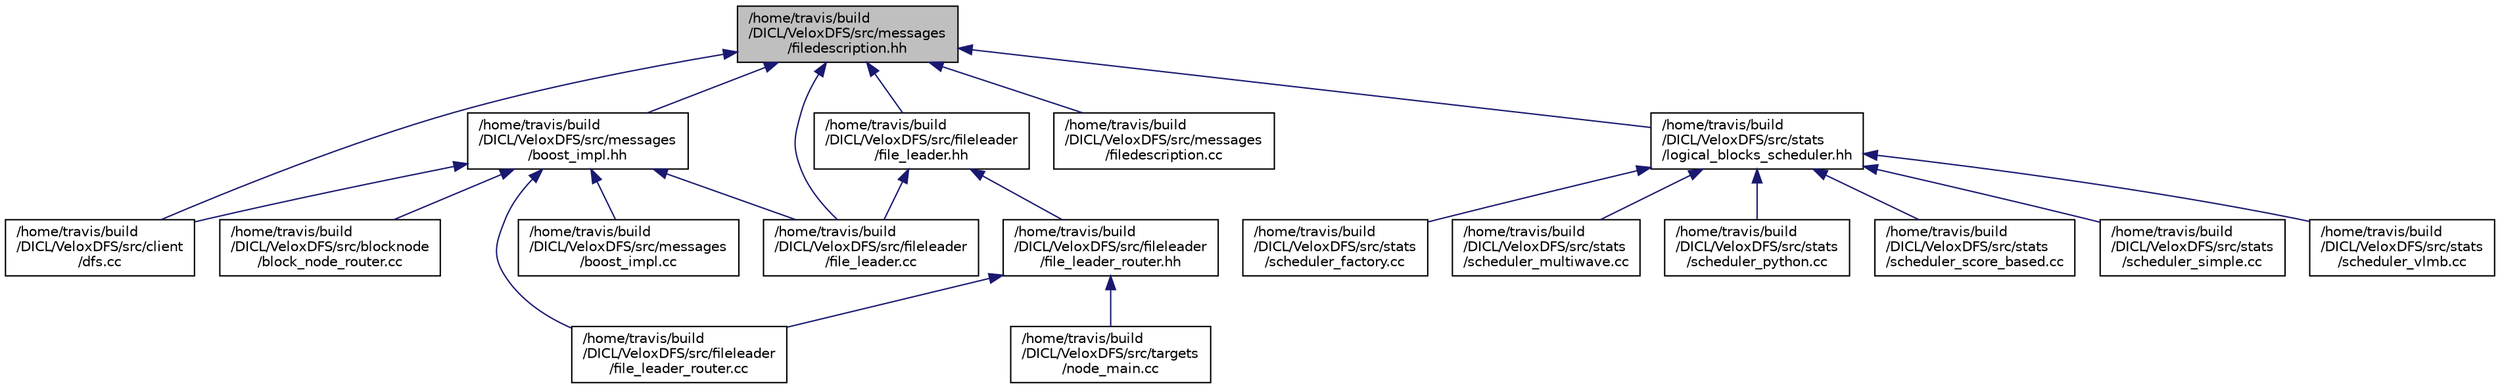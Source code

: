 digraph "/home/travis/build/DICL/VeloxDFS/src/messages/filedescription.hh"
{
  edge [fontname="Helvetica",fontsize="10",labelfontname="Helvetica",labelfontsize="10"];
  node [fontname="Helvetica",fontsize="10",shape=record];
  Node1 [label="/home/travis/build\l/DICL/VeloxDFS/src/messages\l/filedescription.hh",height=0.2,width=0.4,color="black", fillcolor="grey75", style="filled" fontcolor="black"];
  Node1 -> Node2 [dir="back",color="midnightblue",fontsize="10",style="solid",fontname="Helvetica"];
  Node2 [label="/home/travis/build\l/DICL/VeloxDFS/src/messages\l/boost_impl.hh",height=0.2,width=0.4,color="black", fillcolor="white", style="filled",URL="$boost__impl_8hh.html"];
  Node2 -> Node3 [dir="back",color="midnightblue",fontsize="10",style="solid",fontname="Helvetica"];
  Node3 [label="/home/travis/build\l/DICL/VeloxDFS/src/blocknode\l/block_node_router.cc",height=0.2,width=0.4,color="black", fillcolor="white", style="filled",URL="$block__node__router_8cc.html"];
  Node2 -> Node4 [dir="back",color="midnightblue",fontsize="10",style="solid",fontname="Helvetica"];
  Node4 [label="/home/travis/build\l/DICL/VeloxDFS/src/client\l/dfs.cc",height=0.2,width=0.4,color="black", fillcolor="white", style="filled",URL="$dfs_8cc.html"];
  Node2 -> Node5 [dir="back",color="midnightblue",fontsize="10",style="solid",fontname="Helvetica"];
  Node5 [label="/home/travis/build\l/DICL/VeloxDFS/src/fileleader\l/file_leader.cc",height=0.2,width=0.4,color="black", fillcolor="white", style="filled",URL="$file__leader_8cc.html"];
  Node2 -> Node6 [dir="back",color="midnightblue",fontsize="10",style="solid",fontname="Helvetica"];
  Node6 [label="/home/travis/build\l/DICL/VeloxDFS/src/fileleader\l/file_leader_router.cc",height=0.2,width=0.4,color="black", fillcolor="white", style="filled",URL="$file__leader__router_8cc.html"];
  Node2 -> Node7 [dir="back",color="midnightblue",fontsize="10",style="solid",fontname="Helvetica"];
  Node7 [label="/home/travis/build\l/DICL/VeloxDFS/src/messages\l/boost_impl.cc",height=0.2,width=0.4,color="black", fillcolor="white", style="filled",URL="$boost__impl_8cc.html"];
  Node1 -> Node4 [dir="back",color="midnightblue",fontsize="10",style="solid",fontname="Helvetica"];
  Node1 -> Node8 [dir="back",color="midnightblue",fontsize="10",style="solid",fontname="Helvetica"];
  Node8 [label="/home/travis/build\l/DICL/VeloxDFS/src/fileleader\l/file_leader.hh",height=0.2,width=0.4,color="black", fillcolor="white", style="filled",URL="$file__leader_8hh.html"];
  Node8 -> Node5 [dir="back",color="midnightblue",fontsize="10",style="solid",fontname="Helvetica"];
  Node8 -> Node9 [dir="back",color="midnightblue",fontsize="10",style="solid",fontname="Helvetica"];
  Node9 [label="/home/travis/build\l/DICL/VeloxDFS/src/fileleader\l/file_leader_router.hh",height=0.2,width=0.4,color="black", fillcolor="white", style="filled",URL="$file__leader__router_8hh.html"];
  Node9 -> Node6 [dir="back",color="midnightblue",fontsize="10",style="solid",fontname="Helvetica"];
  Node9 -> Node10 [dir="back",color="midnightblue",fontsize="10",style="solid",fontname="Helvetica"];
  Node10 [label="/home/travis/build\l/DICL/VeloxDFS/src/targets\l/node_main.cc",height=0.2,width=0.4,color="black", fillcolor="white", style="filled",URL="$node__main_8cc.html"];
  Node1 -> Node5 [dir="back",color="midnightblue",fontsize="10",style="solid",fontname="Helvetica"];
  Node1 -> Node11 [dir="back",color="midnightblue",fontsize="10",style="solid",fontname="Helvetica"];
  Node11 [label="/home/travis/build\l/DICL/VeloxDFS/src/messages\l/filedescription.cc",height=0.2,width=0.4,color="black", fillcolor="white", style="filled",URL="$filedescription_8cc.html"];
  Node1 -> Node12 [dir="back",color="midnightblue",fontsize="10",style="solid",fontname="Helvetica"];
  Node12 [label="/home/travis/build\l/DICL/VeloxDFS/src/stats\l/logical_blocks_scheduler.hh",height=0.2,width=0.4,color="black", fillcolor="white", style="filled",URL="$logical__blocks__scheduler_8hh.html"];
  Node12 -> Node13 [dir="back",color="midnightblue",fontsize="10",style="solid",fontname="Helvetica"];
  Node13 [label="/home/travis/build\l/DICL/VeloxDFS/src/stats\l/scheduler_factory.cc",height=0.2,width=0.4,color="black", fillcolor="white", style="filled",URL="$scheduler__factory_8cc.html"];
  Node12 -> Node14 [dir="back",color="midnightblue",fontsize="10",style="solid",fontname="Helvetica"];
  Node14 [label="/home/travis/build\l/DICL/VeloxDFS/src/stats\l/scheduler_multiwave.cc",height=0.2,width=0.4,color="black", fillcolor="white", style="filled",URL="$scheduler__multiwave_8cc.html"];
  Node12 -> Node15 [dir="back",color="midnightblue",fontsize="10",style="solid",fontname="Helvetica"];
  Node15 [label="/home/travis/build\l/DICL/VeloxDFS/src/stats\l/scheduler_python.cc",height=0.2,width=0.4,color="black", fillcolor="white", style="filled",URL="$scheduler__python_8cc.html"];
  Node12 -> Node16 [dir="back",color="midnightblue",fontsize="10",style="solid",fontname="Helvetica"];
  Node16 [label="/home/travis/build\l/DICL/VeloxDFS/src/stats\l/scheduler_score_based.cc",height=0.2,width=0.4,color="black", fillcolor="white", style="filled",URL="$scheduler__score__based_8cc.html"];
  Node12 -> Node17 [dir="back",color="midnightblue",fontsize="10",style="solid",fontname="Helvetica"];
  Node17 [label="/home/travis/build\l/DICL/VeloxDFS/src/stats\l/scheduler_simple.cc",height=0.2,width=0.4,color="black", fillcolor="white", style="filled",URL="$scheduler__simple_8cc.html"];
  Node12 -> Node18 [dir="back",color="midnightblue",fontsize="10",style="solid",fontname="Helvetica"];
  Node18 [label="/home/travis/build\l/DICL/VeloxDFS/src/stats\l/scheduler_vlmb.cc",height=0.2,width=0.4,color="black", fillcolor="white", style="filled",URL="$scheduler__vlmb_8cc.html"];
}
